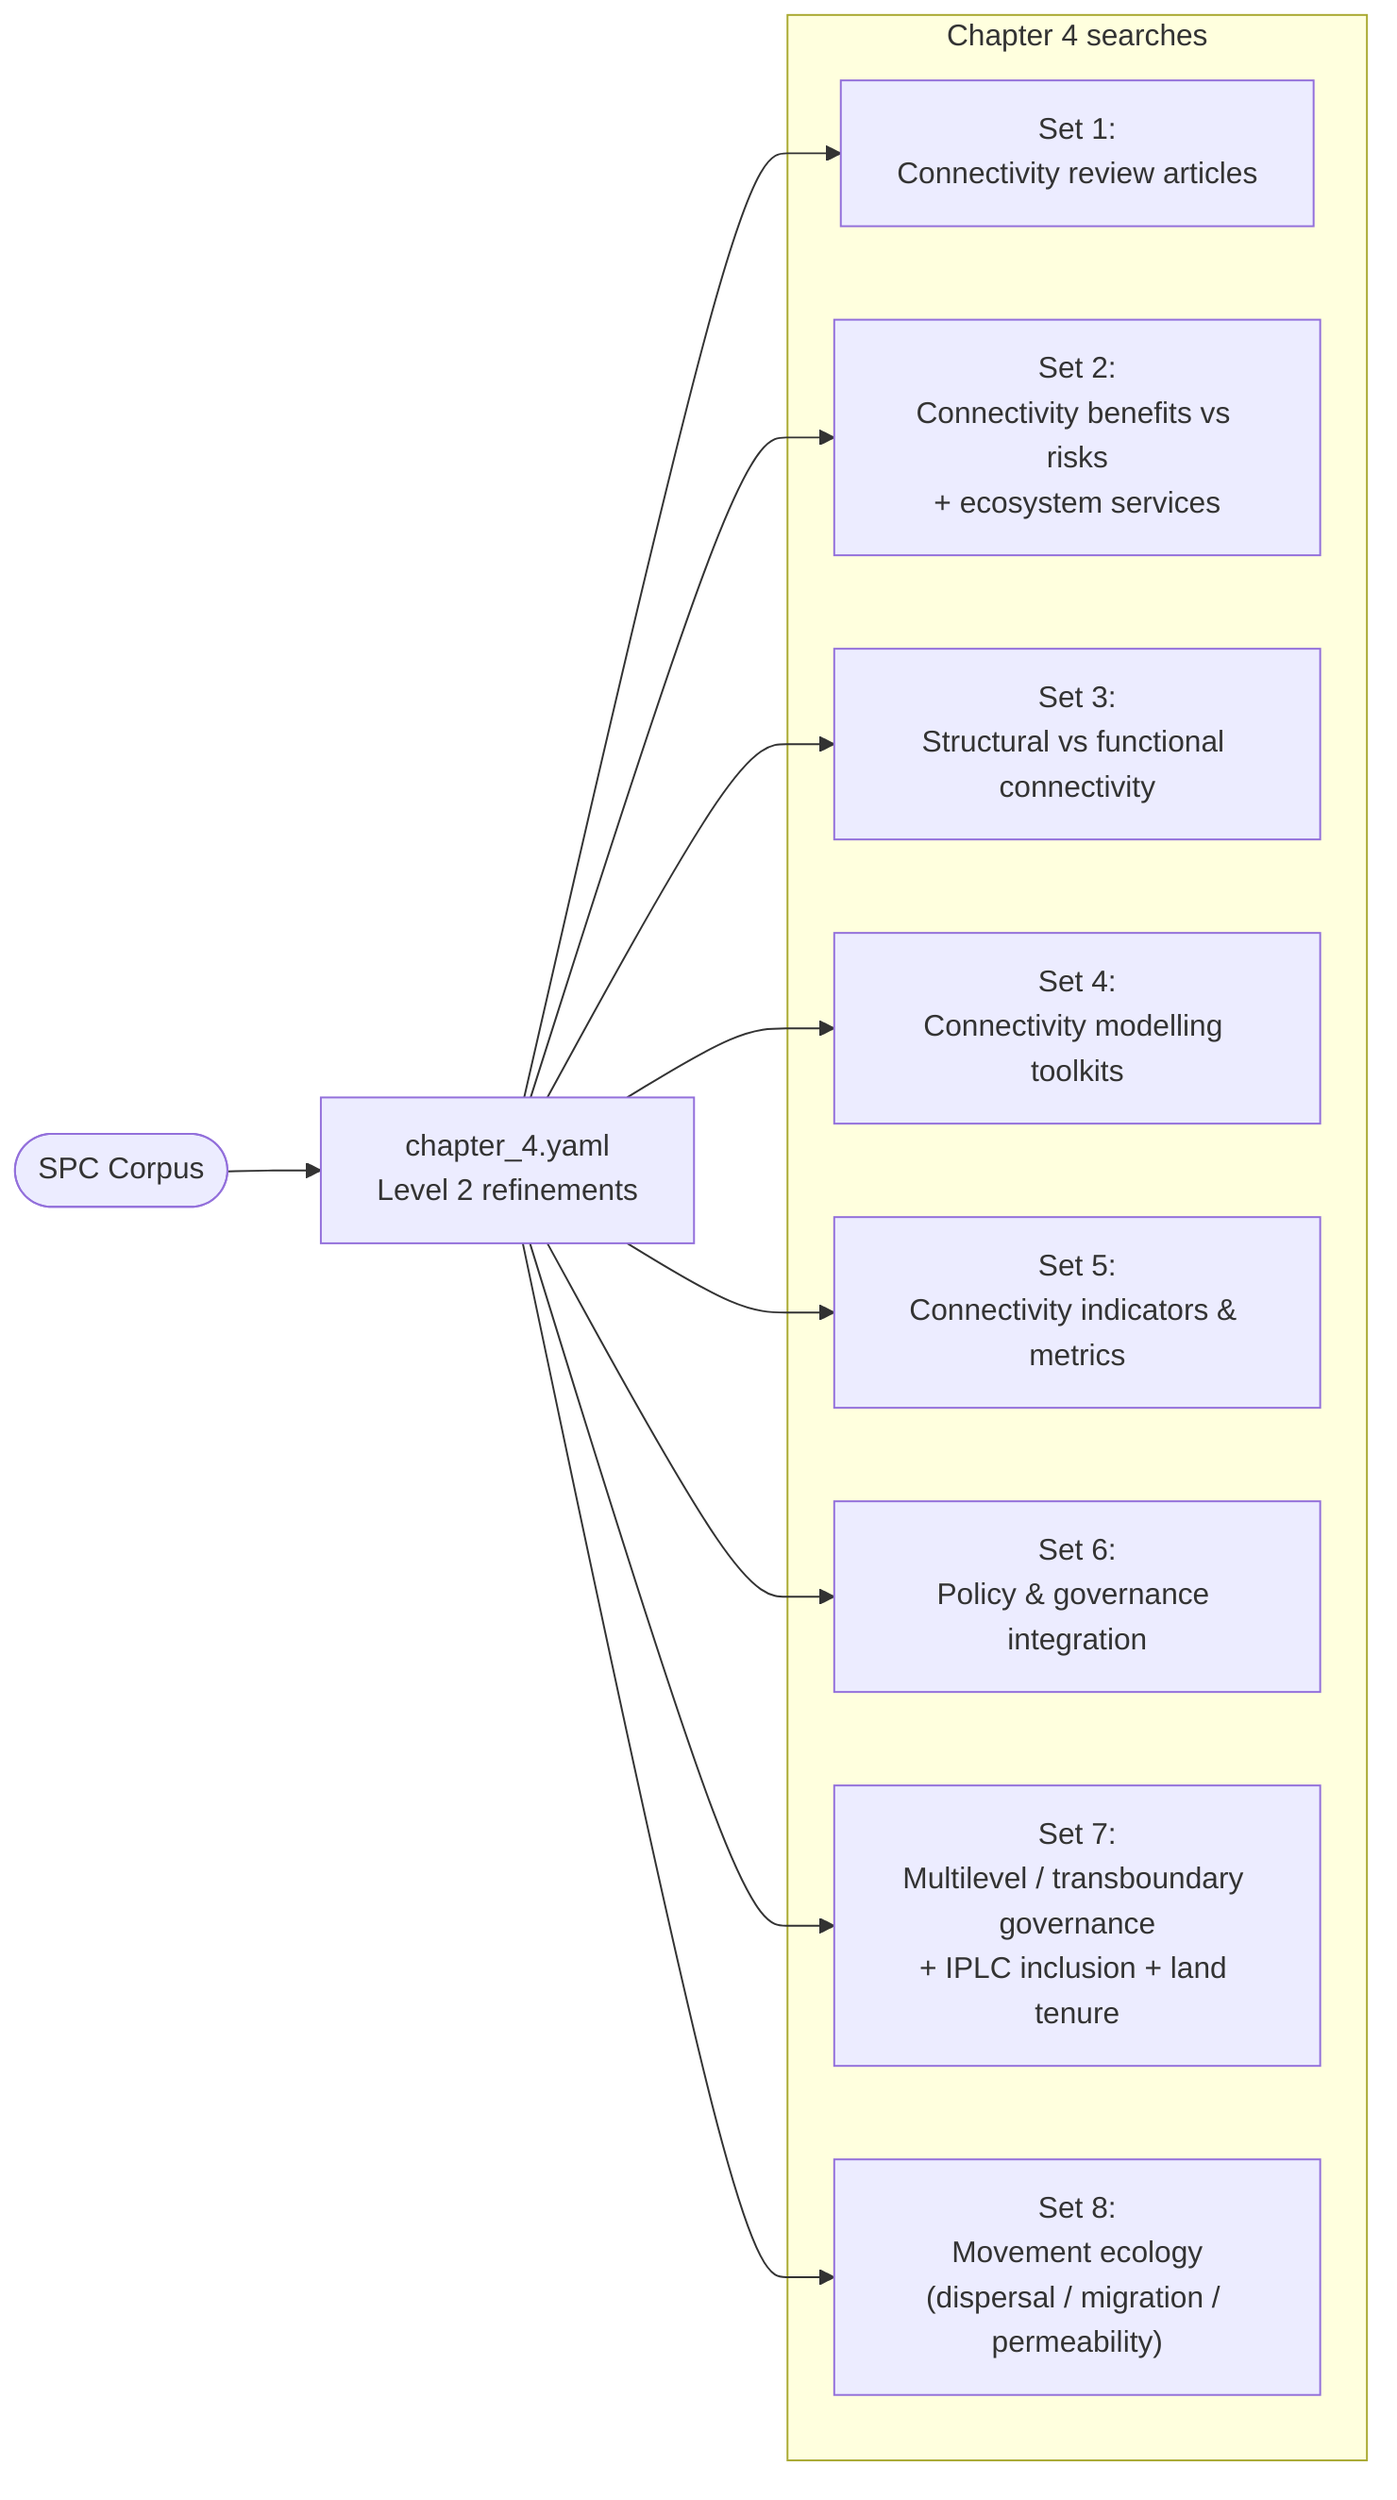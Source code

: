flowchart LR
    Start([SPC Corpus]) --> Ch4["chapter_4.yaml<br/>Level 2 refinements"]
    click Ch4 "./input/search_terms/chapter_4.yaml" "Open chapter_4.yaml"

    subgraph Chapter4Sets["Chapter 4 searches"]
        direction TB
        C4_1["Set 1:<br/>Connectivity review articles"]
        C4_2["Set 2:<br/>Connectivity benefits vs risks<br/>+ ecosystem services"]
        C4_3["Set 3:<br/>Structural vs functional connectivity"]
        C4_4["Set 4:<br/>Connectivity modelling toolkits"]
        C4_5["Set 5:<br/>Connectivity indicators & metrics"]
        C4_6["Set 6:<br/>Policy & governance integration"]
        C4_7["Set 7:<br/>Multilevel / transboundary governance<br/>+ IPLC inclusion + land tenure"]
        C4_8["Set 8:<br/>Movement ecology<br/>(dispersal / migration / permeability)"]
    end
    Ch4 --> C4_1
    Ch4 --> C4_2
    Ch4 --> C4_3
    Ch4 --> C4_4
    Ch4 --> C4_5
    Ch4 --> C4_6
    Ch4 --> C4_7
    Ch4 --> C4_8